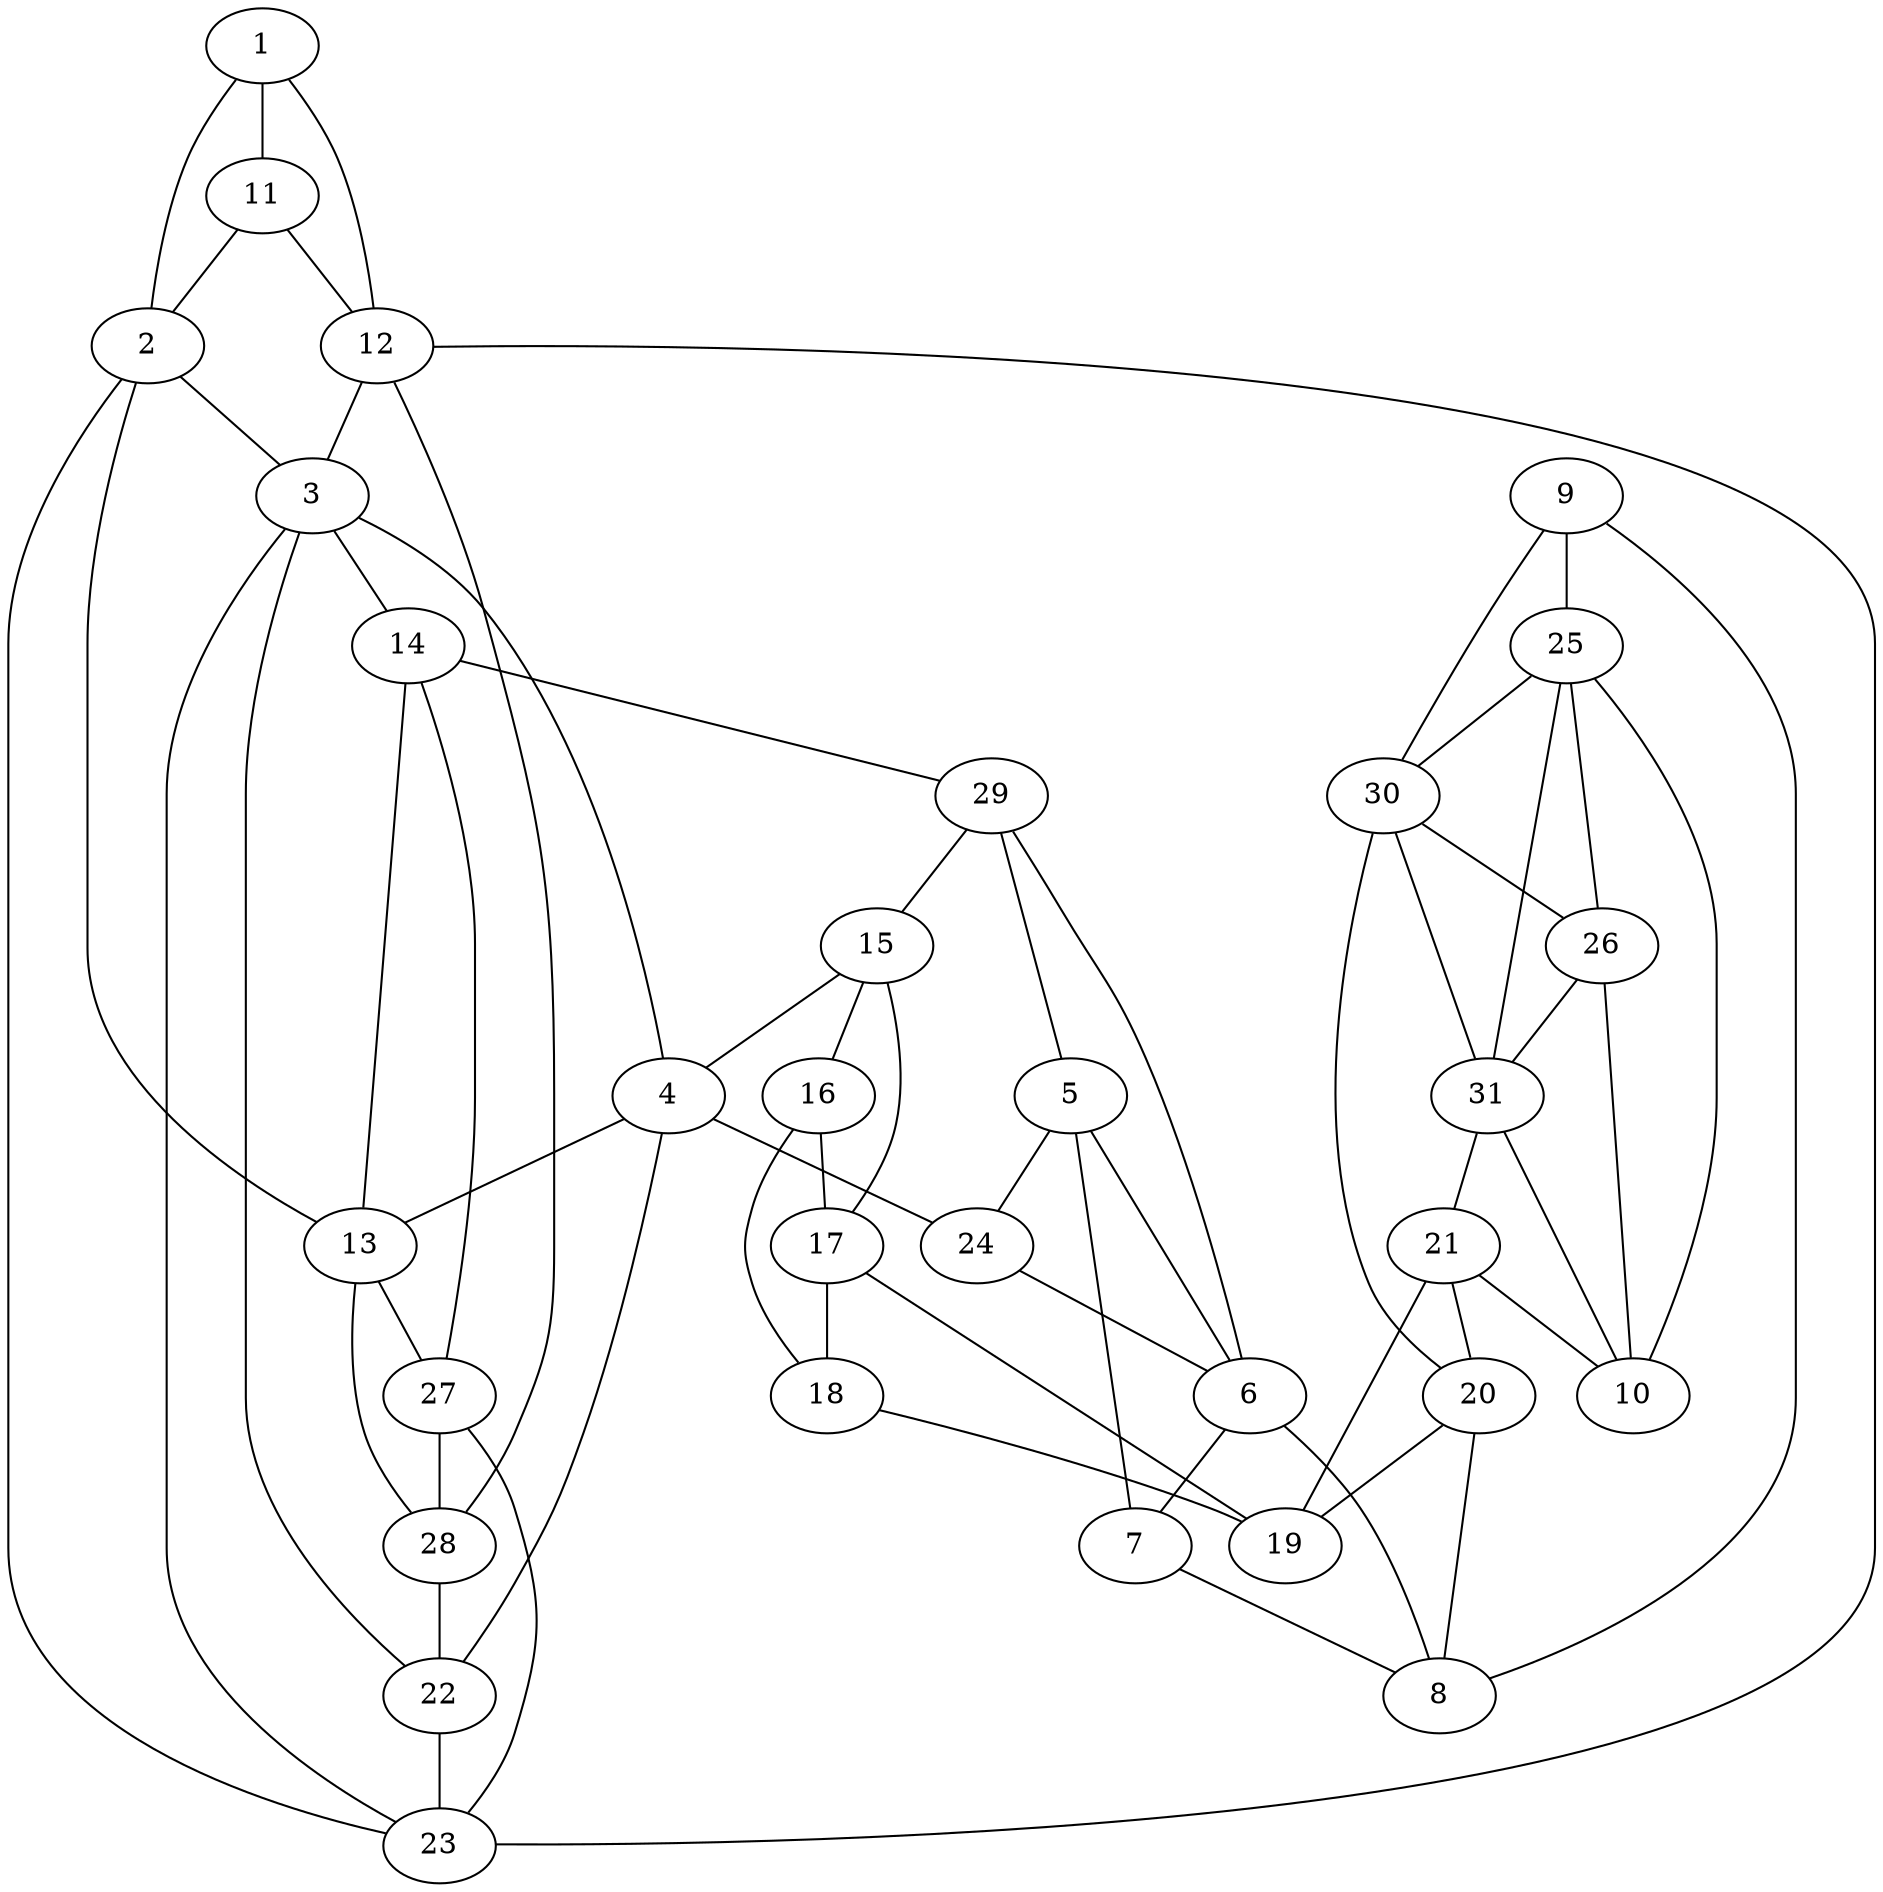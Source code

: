 graph pdb1i6o {
	1	 [aaLength=20,
		sequence=DIDTLISNNALWSKXLVEED,
		type=0];
	2	 [aaLength=8,
		sequence=GFFEKLAQ,
		type=0];
	1 -- 2	 [distance0="27.23196",
		frequency=1,
		type0=1];
	11	 [aaLength=17,
		sequence=DIDTLISNNALWSKXLV,
		type=0];
	1 -- 11	 [distance0="29.52272",
		frequency=1,
		type0=2];
	12	 [aaLength=8,
		sequence=PGFFEKLA,
		type=0];
	1 -- 12	 [distance0="34.06803",
		frequency=1,
		type0=3];
	3	 [aaLength=7,
		sequence=PAERLTG,
		type=0];
	2 -- 3	 [distance0="31.52474",
		frequency=1,
		type0=3];
	13	 [aaLength=7,
		sequence=PAERLTG,
		type=0];
	2 -- 13	 [distance0="28.56281",
		frequency=1,
		type0=2];
	23	 [aaLength=6,
		sequence=FLWIGC,
		type=1];
	2 -- 23	 [distance0="5.0",
		frequency=1,
		type0=4];
	14	 [aaLength=14,
		sequence=DLNCLSVVQYAVDV,
		type=0];
	3 -- 14	 [distance0="26.78583",
		frequency=1,
		type0=2];
	22	 [aaLength=6,
		sequence=LFVHRN,
		type=1];
	3 -- 22	 [distance0="5.0",
		frequency=1,
		type0=4];
	4	 [aaLength=14,
		sequence=DLNCLSVVQYAVDV,
		type=0];
	4 -- 3	 [distance0="28.84291",
		frequency=1,
		type0=2];
	4 -- 13	 [distance0="30.08848",
		frequency=1,
		type0=3];
	24	 [aaLength=7,
		sequence=HIIICGH,
		type=1];
	4 -- 24	 [distance0="4.0",
		frequency=1,
		type0=4];
	5	 [aaLength=10,
		sequence=CGGVQAAVEN,
		type=0];
	6	 [aaLength=16,
		sequence=LINNWLLHIRDIWFKH,
		type=0];
	5 -- 6	 [distance0="17.56446",
		distance1="4.0",
		frequency=2,
		type0=1,
		type1=4];
	5 -- 24	 [distance0="25.2852",
		frequency=1,
		type0=2];
	7	 [aaLength=7,
		sequence=HSSLLGE,
		type=0];
	6 -- 7	 [distance0="22.83896",
		distance1="0.0",
		frequency=2,
		type0=2,
		type1=5];
	8	 [aaLength=21,
		sequence=RRLDTLCELNVXEQVYNLGHS,
		type=0];
	7 -- 8	 [distance0="18.63754",
		distance1="4.0",
		frequency=2,
		type0=1,
		type1=4];
	7 -- 5	 [distance0="33.95057",
		frequency=1,
		type0=3];
	8 -- 6	 [distance0="26.34796",
		frequency=1,
		type0=2];
	9	 [aaLength=10,
		sequence=STIXQSAWKR,
		type=0];
	9 -- 8	 [distance0="27.08671",
		frequency=1,
		type0=1];
	25	 [aaLength=7,
		sequence=TIHGWAY,
		type=1];
	9 -- 25	 [distance0="31.64714",
		distance1="4.0",
		frequency=2,
		type0=2,
		type1=4];
	30	 [aaLength=7,
		sequence=TIHGWAY,
		type=1];
	9 -- 30	 [distance0="31.64714",
		frequency=1,
		type0=3];
	10	 [aaLength=17,
		sequence=NRETLEQRYRHGISNLK,
		type=0];
	10 -- 25	 [distance0="25.57296",
		frequency=1,
		type0=3];
	26	 [aaLength=3,
		sequence=LRD,
		type=1];
	10 -- 26	 [distance0="15.84223",
		frequency=1,
		type0=2];
	31	 [aaLength=2,
		sequence=RD,
		type=1];
	10 -- 31	 [distance0="15.29628",
		frequency=1,
		type0=1];
	11 -- 2	 [distance0="33.60411",
		frequency=1,
		type0=3];
	11 -- 12	 [distance0="24.45104",
		distance1="3.0",
		frequency=2,
		type0=1,
		type1=4];
	12 -- 3	 [distance0="28.29486",
		frequency=1,
		type0=2];
	12 -- 23	 [distance0="30.87288",
		frequency=1,
		type0=3];
	28	 [aaLength=6,
		sequence=FLWIGC,
		type=1];
	12 -- 28	 [distance0="6.0",
		frequency=1,
		type0=4];
	13 -- 14	 [distance0="26.56449",
		frequency=1,
		type0=2];
	27	 [aaLength=6,
		sequence=LFVHRN,
		type=1];
	13 -- 27	 [distance0="5.0",
		frequency=1,
		type0=4];
	29	 [aaLength=7,
		sequence=HIIICGH,
		type=1];
	14 -- 29	 [distance0="4.0",
		frequency=1,
		type0=4];
	15	 [aaLength=10,
		sequence=CGGVQAAVEN,
		type=0];
	15 -- 4	 [distance0="30.86428",
		frequency=1,
		type0=2];
	16	 [aaLength=16,
		sequence=LINNWLLHIRDIWFKH,
		type=0];
	15 -- 16	 [distance0="15.20416",
		distance1="4.0",
		frequency=2,
		type0=1,
		type1=4];
	17	 [aaLength=7,
		sequence=HSSLLGE,
		type=0];
	15 -- 17	 [distance0="33.31043",
		frequency=1,
		type0=3];
	16 -- 17	 [distance0="22.68934",
		distance1="0.0",
		frequency=2,
		type0=2,
		type1=5];
	18	 [aaLength=3,
		sequence=PQE,
		type=0];
	17 -- 18	 [distance0="11.56806",
		distance1="1.0",
		frequency=2,
		type0=1,
		type1=4];
	18 -- 16	 [distance0="28.19627",
		frequency=1,
		type0=3];
	19	 [aaLength=21,
		sequence=RRLDTLCELNVXEQVYNLGHS,
		type=0];
	18 -- 19	 [distance0="19.2952",
		distance1="0.0",
		frequency=2,
		type0=2,
		type1=5];
	19 -- 17	 [distance0="19.06761",
		frequency=1,
		type0=1];
	20	 [aaLength=10,
		sequence=STIXQSAWKR,
		type=0];
	20 -- 8	 [distance0="36.69803",
		frequency=1,
		type0=2];
	20 -- 19	 [distance0="24.45051",
		frequency=1,
		type0=1];
	20 -- 30	 [distance0="4.0",
		frequency=1,
		type0=4];
	21	 [aaLength=19,
		sequence=NRETLEQRYRHGISNLKLK,
		type=0];
	21 -- 20	 [distance0="39.78666",
		frequency=1,
		type0=1];
	21 -- 10	 [distance0="51.56764",
		frequency=1,
		type0=2];
	21 -- 19	 [distance0="57.2921",
		frequency=1,
		type0=3];
	22 -- 4	 [distance0="8.0",
		frequency=1,
		type0=4];
	22 -- 23	 [distance0="23.0",
		frequency=1,
		type0=2];
	23 -- 3	 [distance0="5.0",
		frequency=1,
		type0=4];
	24 -- 6	 [distance0="31.30398",
		frequency=1,
		type0=3];
	25 -- 26	 [distance0="13.0",
		distance1="6.0",
		frequency=2,
		type0=2,
		type1=4];
	25 -- 30	 [distance0="0.0",
		frequency=1,
		type0=1];
	26 -- 31	 [distance0="1.0",
		frequency=1,
		type0=1];
	27 -- 14	 [distance0="8.0",
		frequency=1,
		type0=4];
	27 -- 23	 [distance0="23.0",
		frequency=1,
		type0=2];
	27 -- 28	 [distance0="23.0",
		frequency=1,
		type0=3];
	28 -- 13	 [distance0="5.0",
		frequency=1,
		type0=4];
	28 -- 22	 [distance0="23.0",
		frequency=1,
		type0=2];
	29 -- 5	 [distance0="25.2852",
		frequency=1,
		type0=2];
	29 -- 6	 [distance0="31.30398",
		frequency=1,
		type0=3];
	29 -- 15	 [distance0="2.0",
		frequency=1,
		type0=4];
	30 -- 26	 [distance0="13.0",
		frequency=1,
		type0=2];
	30 -- 31	 [distance0="14.0",
		distance1="7.0",
		frequency=2,
		type0=3,
		type1=4];
	31 -- 21	 [distance0="6.0",
		frequency=1,
		type0=4];
	31 -- 25	 [distance0="14.0",
		frequency=1,
		type0=2];
}
